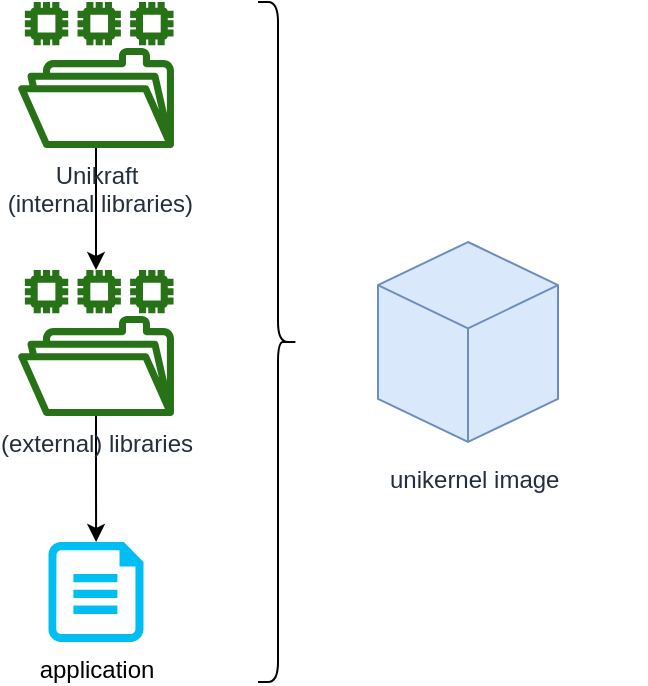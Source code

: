 <?xml version="1.0" encoding="UTF-8"?>
<mxfile version="20.0.4"><diagram id="axGAa6MblLBQMUd2ItAR" name="Page-1"><mxGraphModel dx="1350" dy="713" grid="0" gridSize="10" guides="1" tooltips="1" connect="1" arrows="1" fold="1" page="1" pageScale="1" pageWidth="420" pageHeight="340" math="0" shadow="0"><root><mxCell id="0"/><mxCell id="1" parent="0"/><mxCell id="6Xl0bkegSPGFuGMe2h-S-1" value="" style="edgeStyle=orthogonalEdgeStyle;rounded=0;orthogonalLoop=1;jettySize=auto;html=1;" edge="1" parent="1" source="WjX_d0WamaxSFHKzdt0K-1" target="WjX_d0WamaxSFHKzdt0K-2"><mxGeometry relative="1" as="geometry"/></mxCell><mxCell id="WjX_d0WamaxSFHKzdt0K-1" value="&lt;div&gt;Unikraft&lt;/div&gt;&amp;nbsp;(internal libraries)" style="outlineConnect=0;fontColor=#232F3E;gradientColor=none;fillColor=#277116;strokeColor=none;dashed=0;verticalLabelPosition=bottom;verticalAlign=top;align=center;html=1;fontSize=12;fontStyle=0;aspect=fixed;pointerEvents=1;shape=mxgraph.aws4.file_system;" parent="1" vertex="1"><mxGeometry x="60" width="78" height="73" as="geometry"/></mxCell><mxCell id="6Xl0bkegSPGFuGMe2h-S-2" value="" style="edgeStyle=orthogonalEdgeStyle;rounded=0;orthogonalLoop=1;jettySize=auto;html=1;" edge="1" parent="1" source="WjX_d0WamaxSFHKzdt0K-2" target="WjX_d0WamaxSFHKzdt0K-3"><mxGeometry relative="1" as="geometry"/></mxCell><mxCell id="WjX_d0WamaxSFHKzdt0K-2" value="(external) libraries" style="outlineConnect=0;fontColor=#232F3E;gradientColor=none;fillColor=#277116;strokeColor=none;dashed=0;verticalLabelPosition=bottom;verticalAlign=top;align=center;html=1;fontSize=12;fontStyle=0;aspect=fixed;pointerEvents=1;shape=mxgraph.aws4.file_system;" parent="1" vertex="1"><mxGeometry x="60" y="134" width="78" height="73" as="geometry"/></mxCell><mxCell id="WjX_d0WamaxSFHKzdt0K-3" value="application" style="verticalLabelPosition=bottom;html=1;verticalAlign=top;align=center;strokeColor=none;fillColor=#00BEF2;shape=mxgraph.azure.cloud_services_configuration_file;pointerEvents=1;" parent="1" vertex="1"><mxGeometry x="75.25" y="270" width="47.5" height="50" as="geometry"/></mxCell><mxCell id="WjX_d0WamaxSFHKzdt0K-6" value="" style="shape=curlyBracket;whiteSpace=wrap;html=1;rounded=1;flipH=1;" parent="1" vertex="1"><mxGeometry x="180" width="20" height="340" as="geometry"/></mxCell><mxCell id="WjX_d0WamaxSFHKzdt0K-7" value="" style="html=1;whiteSpace=wrap;shape=isoCube2;backgroundOutline=1;isoAngle=15;fillColor=#dae8fc;strokeColor=#6c8ebf;" parent="1" vertex="1"><mxGeometry x="240" y="120" width="90" height="100" as="geometry"/></mxCell><mxCell id="6Xl0bkegSPGFuGMe2h-S-3" value="&lt;font color=&quot;#232f3e&quot;&gt;unikernel image&lt;/font&gt;" style="text;whiteSpace=wrap;html=1;" vertex="1" parent="1"><mxGeometry x="244" y="225" width="130" height="40" as="geometry"/></mxCell></root></mxGraphModel></diagram></mxfile>